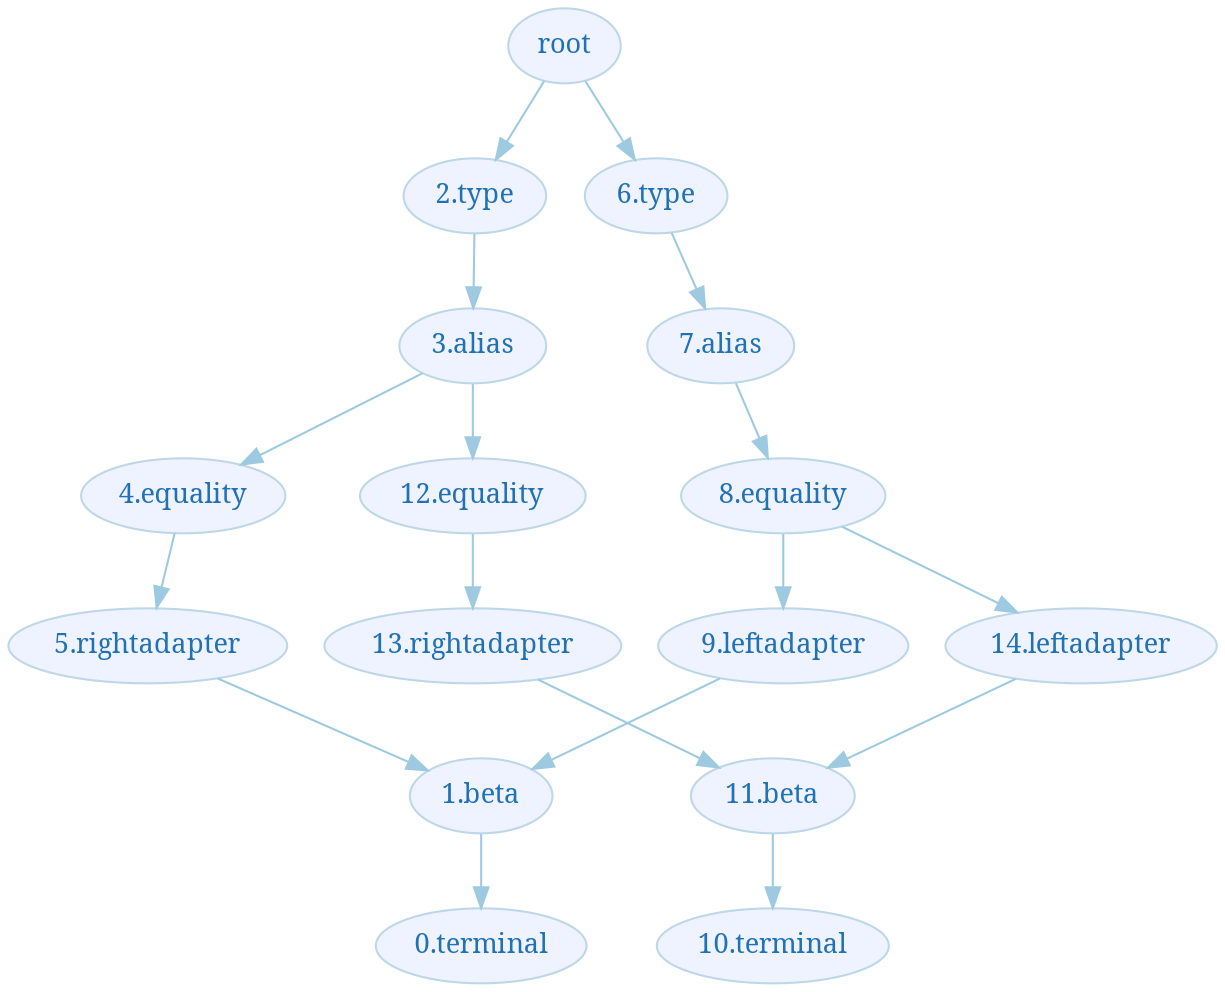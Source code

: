 
digraph G {
	fontname="sans-serif";
	penwidth="0.1";
	edge [comment="Wildcard edge",
		fontname="sans-serif",
		fontsize=10,
		colorscheme="blues3",
		color=2,
		fontcolor=3];
	node [fontname="serif",
		fontsize=13,
		fillcolor="1",
		colorscheme="blues4",
		color="2",
		fontcolor="4",
		style="filled"];
	"root";
	"0" [label="0.terminal"];
	"1" [label="1.beta"];
	"2" [label="2.type"];
	"3" [label="3.alias"];
	"4" [label="4.equality"];
	"5" [label="5.rightadapter"];
	"6" [label="6.type"];
	"7" [label="7.alias"];
	"8" [label="8.equality"];
	"9" [label="9.leftadapter"];
	"10" [label="10.terminal"];
	"11" [label="11.beta"];
	"12" [label="12.equality"];
	"13" [label="13.rightadapter"];
	"14" [label="14.leftadapter"];
	root -> 2;
	2 -> 3;
	3 -> 4;
	4 -> 5;
	5 -> 1;
	1 -> 0;
	3 -> 12;
	12 -> 13;
	13 -> 11;
	11 -> 10;
	root -> 6;
	6 -> 7;
	7 -> 8;
	8 -> 9;
	9 -> 1;
	8 -> 14;
	14 -> 11;
}